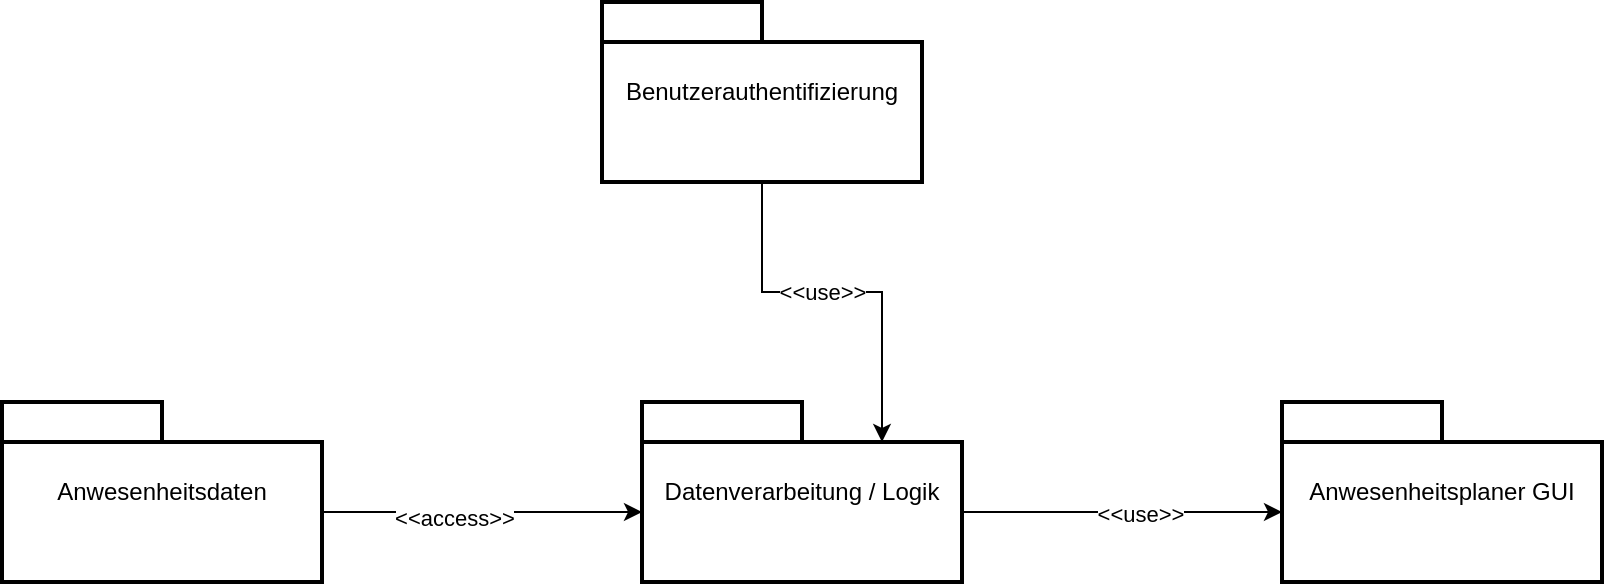 <mxfile version="21.2.1" type="device">
  <diagram name="Page-1" id="929967ad-93f9-6ef4-fab6-5d389245f69c">
    <mxGraphModel dx="1435" dy="1408" grid="1" gridSize="10" guides="1" tooltips="1" connect="1" arrows="1" fold="1" page="1" pageScale="1.5" pageWidth="1169" pageHeight="826" background="none" math="0" shadow="0">
      <root>
        <mxCell id="0" style=";html=1;" />
        <mxCell id="1" style=";html=1;" parent="0" />
        <mxCell id="NE3gvkHHn-rzWUVPZirw-7" style="edgeStyle=orthogonalEdgeStyle;rounded=0;orthogonalLoop=1;jettySize=auto;html=1;entryX=0;entryY=0;entryDx=160;entryDy=55;entryPerimeter=0;exitX=0;exitY=0;exitDx=0;exitDy=55;exitPerimeter=0;startArrow=classic;startFill=1;endArrow=none;endFill=0;" edge="1" parent="1" source="NE3gvkHHn-rzWUVPZirw-1" target="NE3gvkHHn-rzWUVPZirw-3">
          <mxGeometry relative="1" as="geometry" />
        </mxCell>
        <mxCell id="NE3gvkHHn-rzWUVPZirw-8" value="&amp;lt;&amp;lt;use&amp;gt;&amp;gt;" style="edgeLabel;html=1;align=center;verticalAlign=middle;resizable=0;points=[];" vertex="1" connectable="0" parent="NE3gvkHHn-rzWUVPZirw-7">
          <mxGeometry x="-0.111" y="1" relative="1" as="geometry">
            <mxPoint as="offset" />
          </mxGeometry>
        </mxCell>
        <mxCell id="NE3gvkHHn-rzWUVPZirw-1" value="Anwesenheitsplaner GUI" style="shape=folder;tabWidth=80;tabHeight=20;tabPosition=left;strokeWidth=2;html=1;whiteSpace=wrap;align=center;" vertex="1" parent="1">
          <mxGeometry x="920" y="270" width="160" height="90" as="geometry" />
        </mxCell>
        <mxCell id="NE3gvkHHn-rzWUVPZirw-5" style="rounded=0;orthogonalLoop=1;jettySize=auto;html=1;entryX=0;entryY=0;entryDx=0;entryDy=55;entryPerimeter=0;startArrow=none;startFill=0;endArrow=classic;endFill=1;" edge="1" parent="1" target="NE3gvkHHn-rzWUVPZirw-3">
          <mxGeometry relative="1" as="geometry">
            <mxPoint x="440" y="325" as="sourcePoint" />
          </mxGeometry>
        </mxCell>
        <mxCell id="NE3gvkHHn-rzWUVPZirw-6" value="&amp;lt;&amp;lt;access&amp;gt;&amp;gt;" style="edgeLabel;html=1;align=center;verticalAlign=middle;resizable=0;points=[];" vertex="1" connectable="0" parent="NE3gvkHHn-rzWUVPZirw-5">
          <mxGeometry x="-0.18" y="-3" relative="1" as="geometry">
            <mxPoint as="offset" />
          </mxGeometry>
        </mxCell>
        <mxCell id="NE3gvkHHn-rzWUVPZirw-2" value="Anwesenheitsdaten" style="shape=folder;tabWidth=80;tabHeight=20;tabPosition=left;strokeWidth=2;html=1;whiteSpace=wrap;align=center;" vertex="1" parent="1">
          <mxGeometry x="280" y="270" width="160" height="90" as="geometry" />
        </mxCell>
        <mxCell id="NE3gvkHHn-rzWUVPZirw-3" value="Datenverarbeitung / Logik" style="shape=folder;tabWidth=80;tabHeight=20;tabPosition=left;strokeWidth=2;html=1;whiteSpace=wrap;align=center;" vertex="1" parent="1">
          <mxGeometry x="600" y="270" width="160" height="90" as="geometry" />
        </mxCell>
        <mxCell id="NE3gvkHHn-rzWUVPZirw-9" value="" style="edgeStyle=orthogonalEdgeStyle;rounded=0;orthogonalLoop=1;jettySize=auto;html=1;entryX=0;entryY=0;entryDx=120;entryDy=20;entryPerimeter=0;" edge="1" parent="1" source="NE3gvkHHn-rzWUVPZirw-4" target="NE3gvkHHn-rzWUVPZirw-3">
          <mxGeometry relative="1" as="geometry" />
        </mxCell>
        <mxCell id="NE3gvkHHn-rzWUVPZirw-10" value="&amp;lt;&amp;lt;use&amp;gt;&amp;gt;" style="edgeLabel;html=1;align=center;verticalAlign=middle;resizable=0;points=[];" vertex="1" connectable="0" parent="NE3gvkHHn-rzWUVPZirw-9">
          <mxGeometry x="-0.358" relative="1" as="geometry">
            <mxPoint x="24" as="offset" />
          </mxGeometry>
        </mxCell>
        <mxCell id="NE3gvkHHn-rzWUVPZirw-4" value="Benutzerauthentifizierung" style="shape=folder;tabWidth=80;tabHeight=20;tabPosition=left;strokeWidth=2;html=1;whiteSpace=wrap;align=center;" vertex="1" parent="1">
          <mxGeometry x="580" y="70" width="160" height="90" as="geometry" />
        </mxCell>
      </root>
    </mxGraphModel>
  </diagram>
</mxfile>
